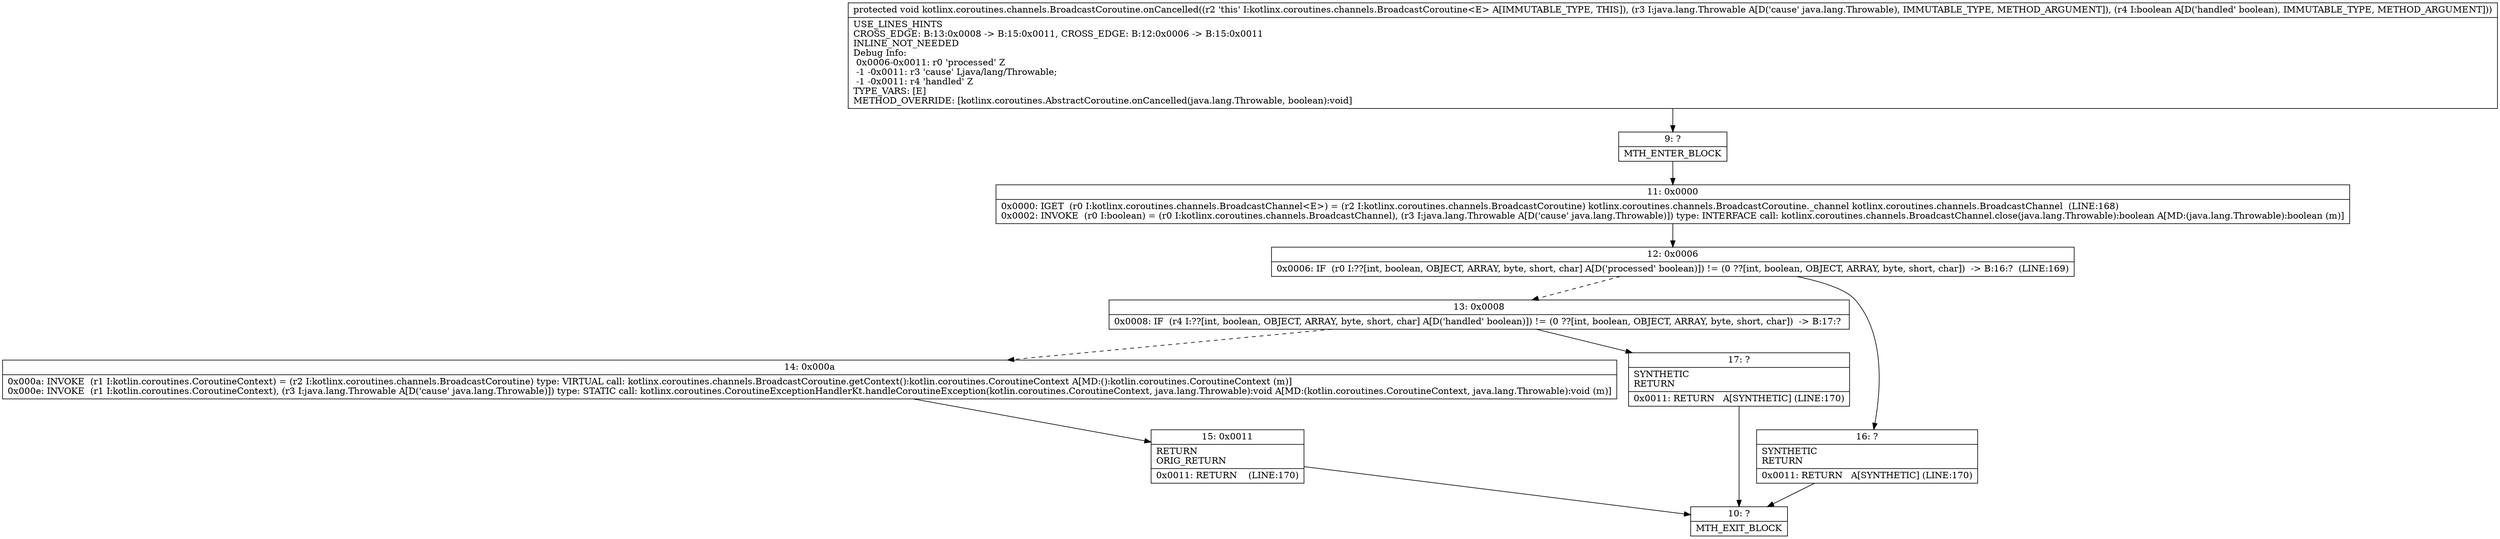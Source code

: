 digraph "CFG forkotlinx.coroutines.channels.BroadcastCoroutine.onCancelled(Ljava\/lang\/Throwable;Z)V" {
Node_9 [shape=record,label="{9\:\ ?|MTH_ENTER_BLOCK\l}"];
Node_11 [shape=record,label="{11\:\ 0x0000|0x0000: IGET  (r0 I:kotlinx.coroutines.channels.BroadcastChannel\<E\>) = (r2 I:kotlinx.coroutines.channels.BroadcastCoroutine) kotlinx.coroutines.channels.BroadcastCoroutine._channel kotlinx.coroutines.channels.BroadcastChannel  (LINE:168)\l0x0002: INVOKE  (r0 I:boolean) = (r0 I:kotlinx.coroutines.channels.BroadcastChannel), (r3 I:java.lang.Throwable A[D('cause' java.lang.Throwable)]) type: INTERFACE call: kotlinx.coroutines.channels.BroadcastChannel.close(java.lang.Throwable):boolean A[MD:(java.lang.Throwable):boolean (m)]\l}"];
Node_12 [shape=record,label="{12\:\ 0x0006|0x0006: IF  (r0 I:??[int, boolean, OBJECT, ARRAY, byte, short, char] A[D('processed' boolean)]) != (0 ??[int, boolean, OBJECT, ARRAY, byte, short, char])  \-\> B:16:?  (LINE:169)\l}"];
Node_13 [shape=record,label="{13\:\ 0x0008|0x0008: IF  (r4 I:??[int, boolean, OBJECT, ARRAY, byte, short, char] A[D('handled' boolean)]) != (0 ??[int, boolean, OBJECT, ARRAY, byte, short, char])  \-\> B:17:? \l}"];
Node_14 [shape=record,label="{14\:\ 0x000a|0x000a: INVOKE  (r1 I:kotlin.coroutines.CoroutineContext) = (r2 I:kotlinx.coroutines.channels.BroadcastCoroutine) type: VIRTUAL call: kotlinx.coroutines.channels.BroadcastCoroutine.getContext():kotlin.coroutines.CoroutineContext A[MD:():kotlin.coroutines.CoroutineContext (m)]\l0x000e: INVOKE  (r1 I:kotlin.coroutines.CoroutineContext), (r3 I:java.lang.Throwable A[D('cause' java.lang.Throwable)]) type: STATIC call: kotlinx.coroutines.CoroutineExceptionHandlerKt.handleCoroutineException(kotlin.coroutines.CoroutineContext, java.lang.Throwable):void A[MD:(kotlin.coroutines.CoroutineContext, java.lang.Throwable):void (m)]\l}"];
Node_15 [shape=record,label="{15\:\ 0x0011|RETURN\lORIG_RETURN\l|0x0011: RETURN    (LINE:170)\l}"];
Node_10 [shape=record,label="{10\:\ ?|MTH_EXIT_BLOCK\l}"];
Node_17 [shape=record,label="{17\:\ ?|SYNTHETIC\lRETURN\l|0x0011: RETURN   A[SYNTHETIC] (LINE:170)\l}"];
Node_16 [shape=record,label="{16\:\ ?|SYNTHETIC\lRETURN\l|0x0011: RETURN   A[SYNTHETIC] (LINE:170)\l}"];
MethodNode[shape=record,label="{protected void kotlinx.coroutines.channels.BroadcastCoroutine.onCancelled((r2 'this' I:kotlinx.coroutines.channels.BroadcastCoroutine\<E\> A[IMMUTABLE_TYPE, THIS]), (r3 I:java.lang.Throwable A[D('cause' java.lang.Throwable), IMMUTABLE_TYPE, METHOD_ARGUMENT]), (r4 I:boolean A[D('handled' boolean), IMMUTABLE_TYPE, METHOD_ARGUMENT]))  | USE_LINES_HINTS\lCROSS_EDGE: B:13:0x0008 \-\> B:15:0x0011, CROSS_EDGE: B:12:0x0006 \-\> B:15:0x0011\lINLINE_NOT_NEEDED\lDebug Info:\l  0x0006\-0x0011: r0 'processed' Z\l  \-1 \-0x0011: r3 'cause' Ljava\/lang\/Throwable;\l  \-1 \-0x0011: r4 'handled' Z\lTYPE_VARS: [E]\lMETHOD_OVERRIDE: [kotlinx.coroutines.AbstractCoroutine.onCancelled(java.lang.Throwable, boolean):void]\l}"];
MethodNode -> Node_9;Node_9 -> Node_11;
Node_11 -> Node_12;
Node_12 -> Node_13[style=dashed];
Node_12 -> Node_16;
Node_13 -> Node_14[style=dashed];
Node_13 -> Node_17;
Node_14 -> Node_15;
Node_15 -> Node_10;
Node_17 -> Node_10;
Node_16 -> Node_10;
}

